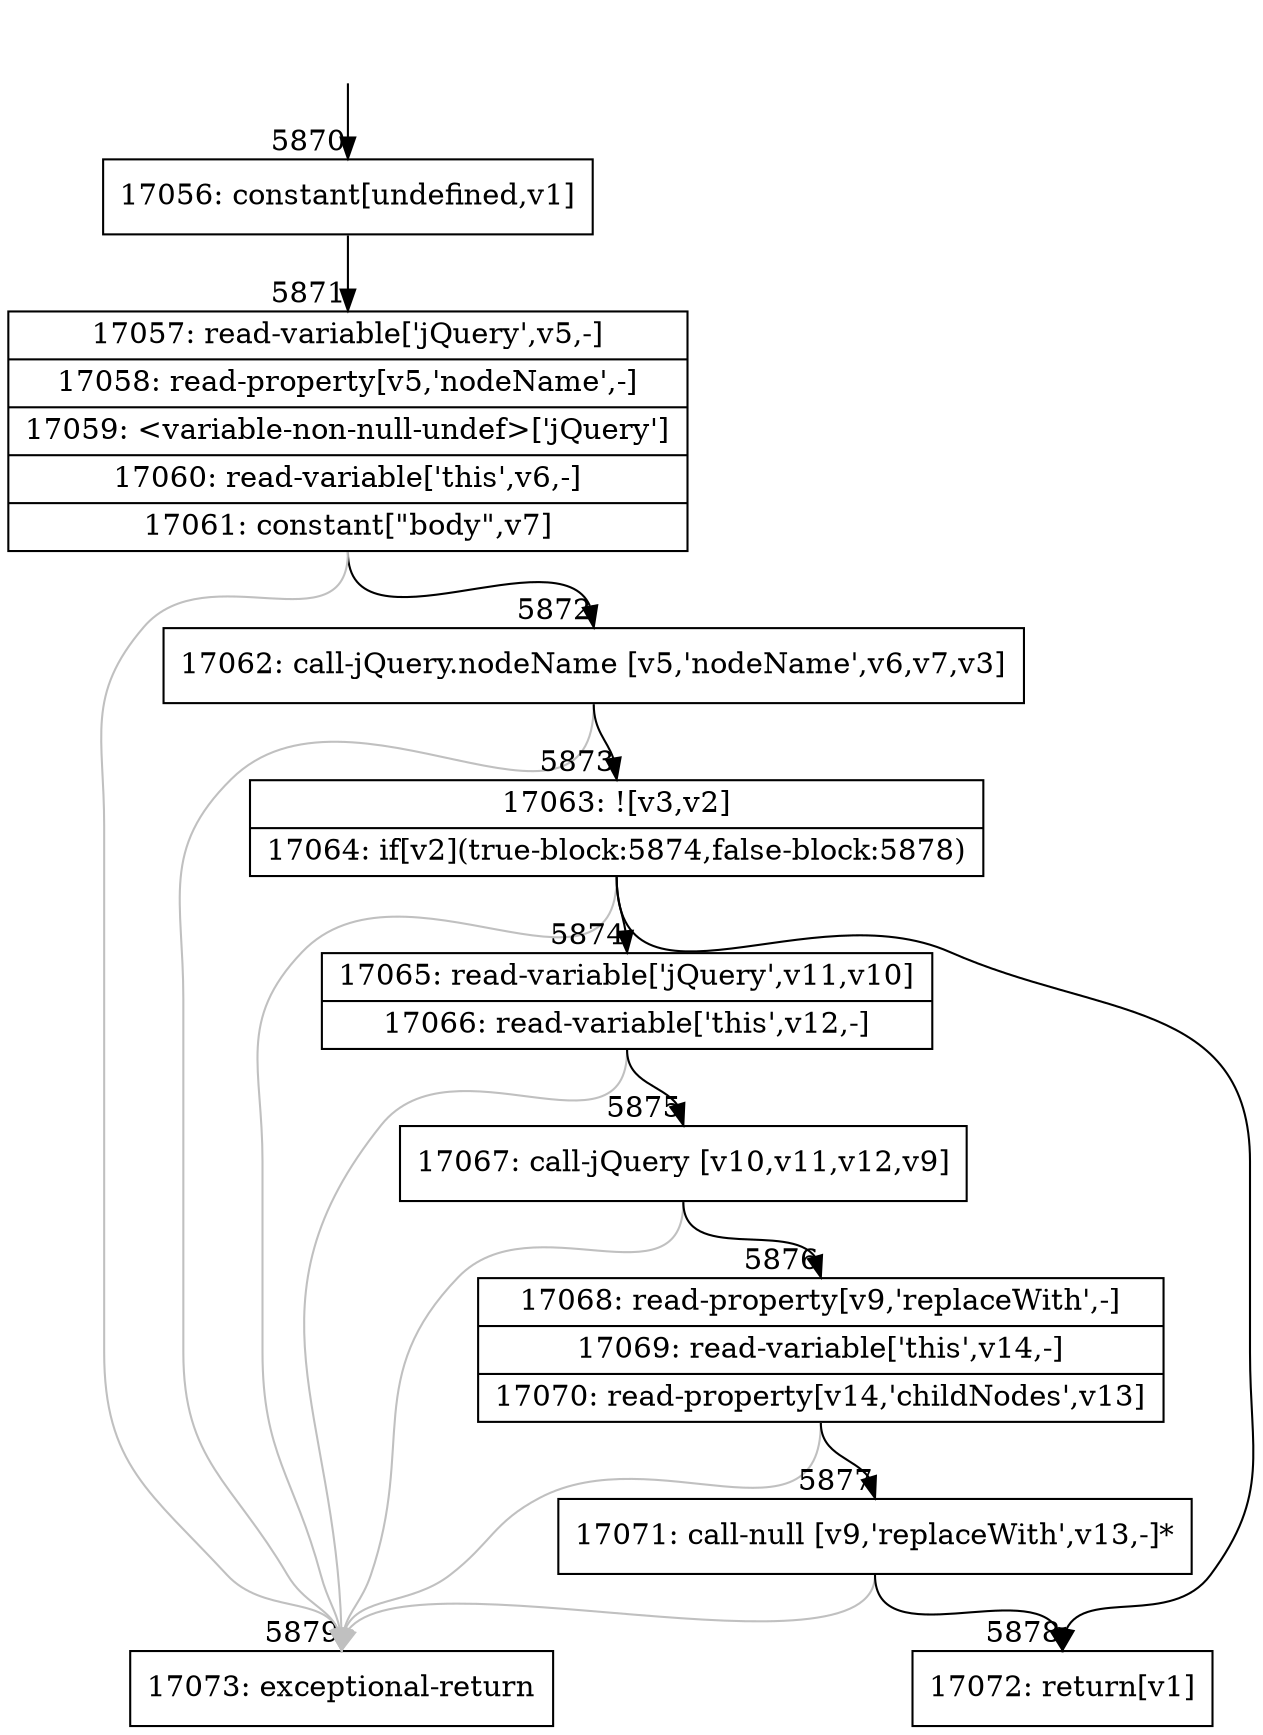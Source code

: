 digraph {
rankdir="TD"
BB_entry384[shape=none,label=""];
BB_entry384 -> BB5870 [tailport=s, headport=n, headlabel="    5870"]
BB5870 [shape=record label="{17056: constant[undefined,v1]}" ] 
BB5870 -> BB5871 [tailport=s, headport=n, headlabel="      5871"]
BB5871 [shape=record label="{17057: read-variable['jQuery',v5,-]|17058: read-property[v5,'nodeName',-]|17059: \<variable-non-null-undef\>['jQuery']|17060: read-variable['this',v6,-]|17061: constant[\"body\",v7]}" ] 
BB5871 -> BB5872 [tailport=s, headport=n, headlabel="      5872"]
BB5871 -> BB5879 [tailport=s, headport=n, color=gray, headlabel="      5879"]
BB5872 [shape=record label="{17062: call-jQuery.nodeName [v5,'nodeName',v6,v7,v3]}" ] 
BB5872 -> BB5873 [tailport=s, headport=n, headlabel="      5873"]
BB5872 -> BB5879 [tailport=s, headport=n, color=gray]
BB5873 [shape=record label="{17063: ![v3,v2]|17064: if[v2](true-block:5874,false-block:5878)}" ] 
BB5873 -> BB5874 [tailport=s, headport=n, headlabel="      5874"]
BB5873 -> BB5878 [tailport=s, headport=n, headlabel="      5878"]
BB5873 -> BB5879 [tailport=s, headport=n, color=gray]
BB5874 [shape=record label="{17065: read-variable['jQuery',v11,v10]|17066: read-variable['this',v12,-]}" ] 
BB5874 -> BB5875 [tailport=s, headport=n, headlabel="      5875"]
BB5874 -> BB5879 [tailport=s, headport=n, color=gray]
BB5875 [shape=record label="{17067: call-jQuery [v10,v11,v12,v9]}" ] 
BB5875 -> BB5876 [tailport=s, headport=n, headlabel="      5876"]
BB5875 -> BB5879 [tailport=s, headport=n, color=gray]
BB5876 [shape=record label="{17068: read-property[v9,'replaceWith',-]|17069: read-variable['this',v14,-]|17070: read-property[v14,'childNodes',v13]}" ] 
BB5876 -> BB5877 [tailport=s, headport=n, headlabel="      5877"]
BB5876 -> BB5879 [tailport=s, headport=n, color=gray]
BB5877 [shape=record label="{17071: call-null [v9,'replaceWith',v13,-]*}" ] 
BB5877 -> BB5878 [tailport=s, headport=n]
BB5877 -> BB5879 [tailport=s, headport=n, color=gray]
BB5878 [shape=record label="{17072: return[v1]}" ] 
BB5879 [shape=record label="{17073: exceptional-return}" ] 
//#$~ 5943
}

